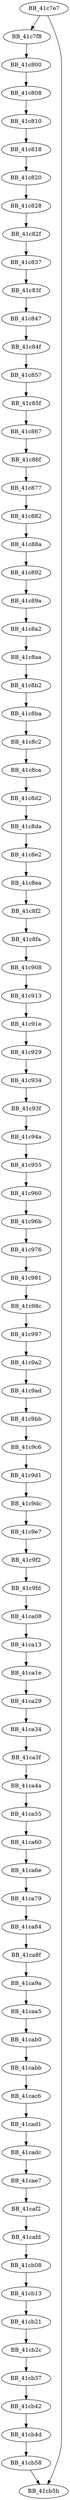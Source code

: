 DiGraph ___free_lc_time{
BB_41c7e7->BB_41c7f8
BB_41c7e7->BB_41cb5b
BB_41c7f8->BB_41c800
BB_41c800->BB_41c808
BB_41c808->BB_41c810
BB_41c810->BB_41c818
BB_41c818->BB_41c820
BB_41c820->BB_41c828
BB_41c828->BB_41c82f
BB_41c82f->BB_41c837
BB_41c837->BB_41c83f
BB_41c83f->BB_41c847
BB_41c847->BB_41c84f
BB_41c84f->BB_41c857
BB_41c857->BB_41c85f
BB_41c85f->BB_41c867
BB_41c867->BB_41c86f
BB_41c86f->BB_41c877
BB_41c877->BB_41c882
BB_41c882->BB_41c88a
BB_41c88a->BB_41c892
BB_41c892->BB_41c89a
BB_41c89a->BB_41c8a2
BB_41c8a2->BB_41c8aa
BB_41c8aa->BB_41c8b2
BB_41c8b2->BB_41c8ba
BB_41c8ba->BB_41c8c2
BB_41c8c2->BB_41c8ca
BB_41c8ca->BB_41c8d2
BB_41c8d2->BB_41c8da
BB_41c8da->BB_41c8e2
BB_41c8e2->BB_41c8ea
BB_41c8ea->BB_41c8f2
BB_41c8f2->BB_41c8fa
BB_41c8fa->BB_41c908
BB_41c908->BB_41c913
BB_41c913->BB_41c91e
BB_41c91e->BB_41c929
BB_41c929->BB_41c934
BB_41c934->BB_41c93f
BB_41c93f->BB_41c94a
BB_41c94a->BB_41c955
BB_41c955->BB_41c960
BB_41c960->BB_41c96b
BB_41c96b->BB_41c976
BB_41c976->BB_41c981
BB_41c981->BB_41c98c
BB_41c98c->BB_41c997
BB_41c997->BB_41c9a2
BB_41c9a2->BB_41c9ad
BB_41c9ad->BB_41c9bb
BB_41c9bb->BB_41c9c6
BB_41c9c6->BB_41c9d1
BB_41c9d1->BB_41c9dc
BB_41c9dc->BB_41c9e7
BB_41c9e7->BB_41c9f2
BB_41c9f2->BB_41c9fd
BB_41c9fd->BB_41ca08
BB_41ca08->BB_41ca13
BB_41ca13->BB_41ca1e
BB_41ca1e->BB_41ca29
BB_41ca29->BB_41ca34
BB_41ca34->BB_41ca3f
BB_41ca3f->BB_41ca4a
BB_41ca4a->BB_41ca55
BB_41ca55->BB_41ca60
BB_41ca60->BB_41ca6e
BB_41ca6e->BB_41ca79
BB_41ca79->BB_41ca84
BB_41ca84->BB_41ca8f
BB_41ca8f->BB_41ca9a
BB_41ca9a->BB_41caa5
BB_41caa5->BB_41cab0
BB_41cab0->BB_41cabb
BB_41cabb->BB_41cac6
BB_41cac6->BB_41cad1
BB_41cad1->BB_41cadc
BB_41cadc->BB_41cae7
BB_41cae7->BB_41caf2
BB_41caf2->BB_41cafd
BB_41cafd->BB_41cb08
BB_41cb08->BB_41cb13
BB_41cb13->BB_41cb21
BB_41cb21->BB_41cb2c
BB_41cb2c->BB_41cb37
BB_41cb37->BB_41cb42
BB_41cb42->BB_41cb4d
BB_41cb4d->BB_41cb58
BB_41cb58->BB_41cb5b
}
